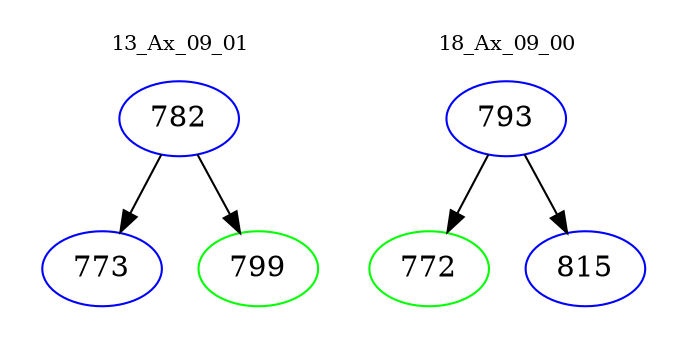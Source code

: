 digraph{
subgraph cluster_0 {
color = white
label = "13_Ax_09_01";
fontsize=10;
T0_782 [label="782", color="blue"]
T0_782 -> T0_773 [color="black"]
T0_773 [label="773", color="blue"]
T0_782 -> T0_799 [color="black"]
T0_799 [label="799", color="green"]
}
subgraph cluster_1 {
color = white
label = "18_Ax_09_00";
fontsize=10;
T1_793 [label="793", color="blue"]
T1_793 -> T1_772 [color="black"]
T1_772 [label="772", color="green"]
T1_793 -> T1_815 [color="black"]
T1_815 [label="815", color="blue"]
}
}
